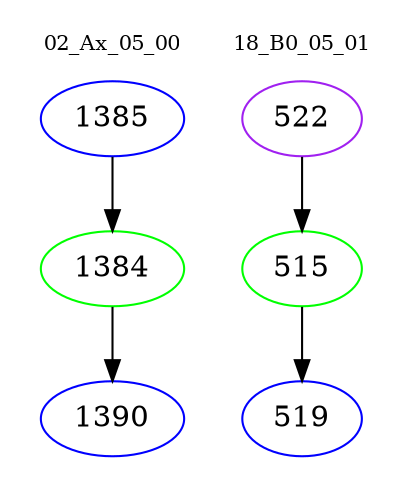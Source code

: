 digraph{
subgraph cluster_0 {
color = white
label = "02_Ax_05_00";
fontsize=10;
T0_1385 [label="1385", color="blue"]
T0_1385 -> T0_1384 [color="black"]
T0_1384 [label="1384", color="green"]
T0_1384 -> T0_1390 [color="black"]
T0_1390 [label="1390", color="blue"]
}
subgraph cluster_1 {
color = white
label = "18_B0_05_01";
fontsize=10;
T1_522 [label="522", color="purple"]
T1_522 -> T1_515 [color="black"]
T1_515 [label="515", color="green"]
T1_515 -> T1_519 [color="black"]
T1_519 [label="519", color="blue"]
}
}
